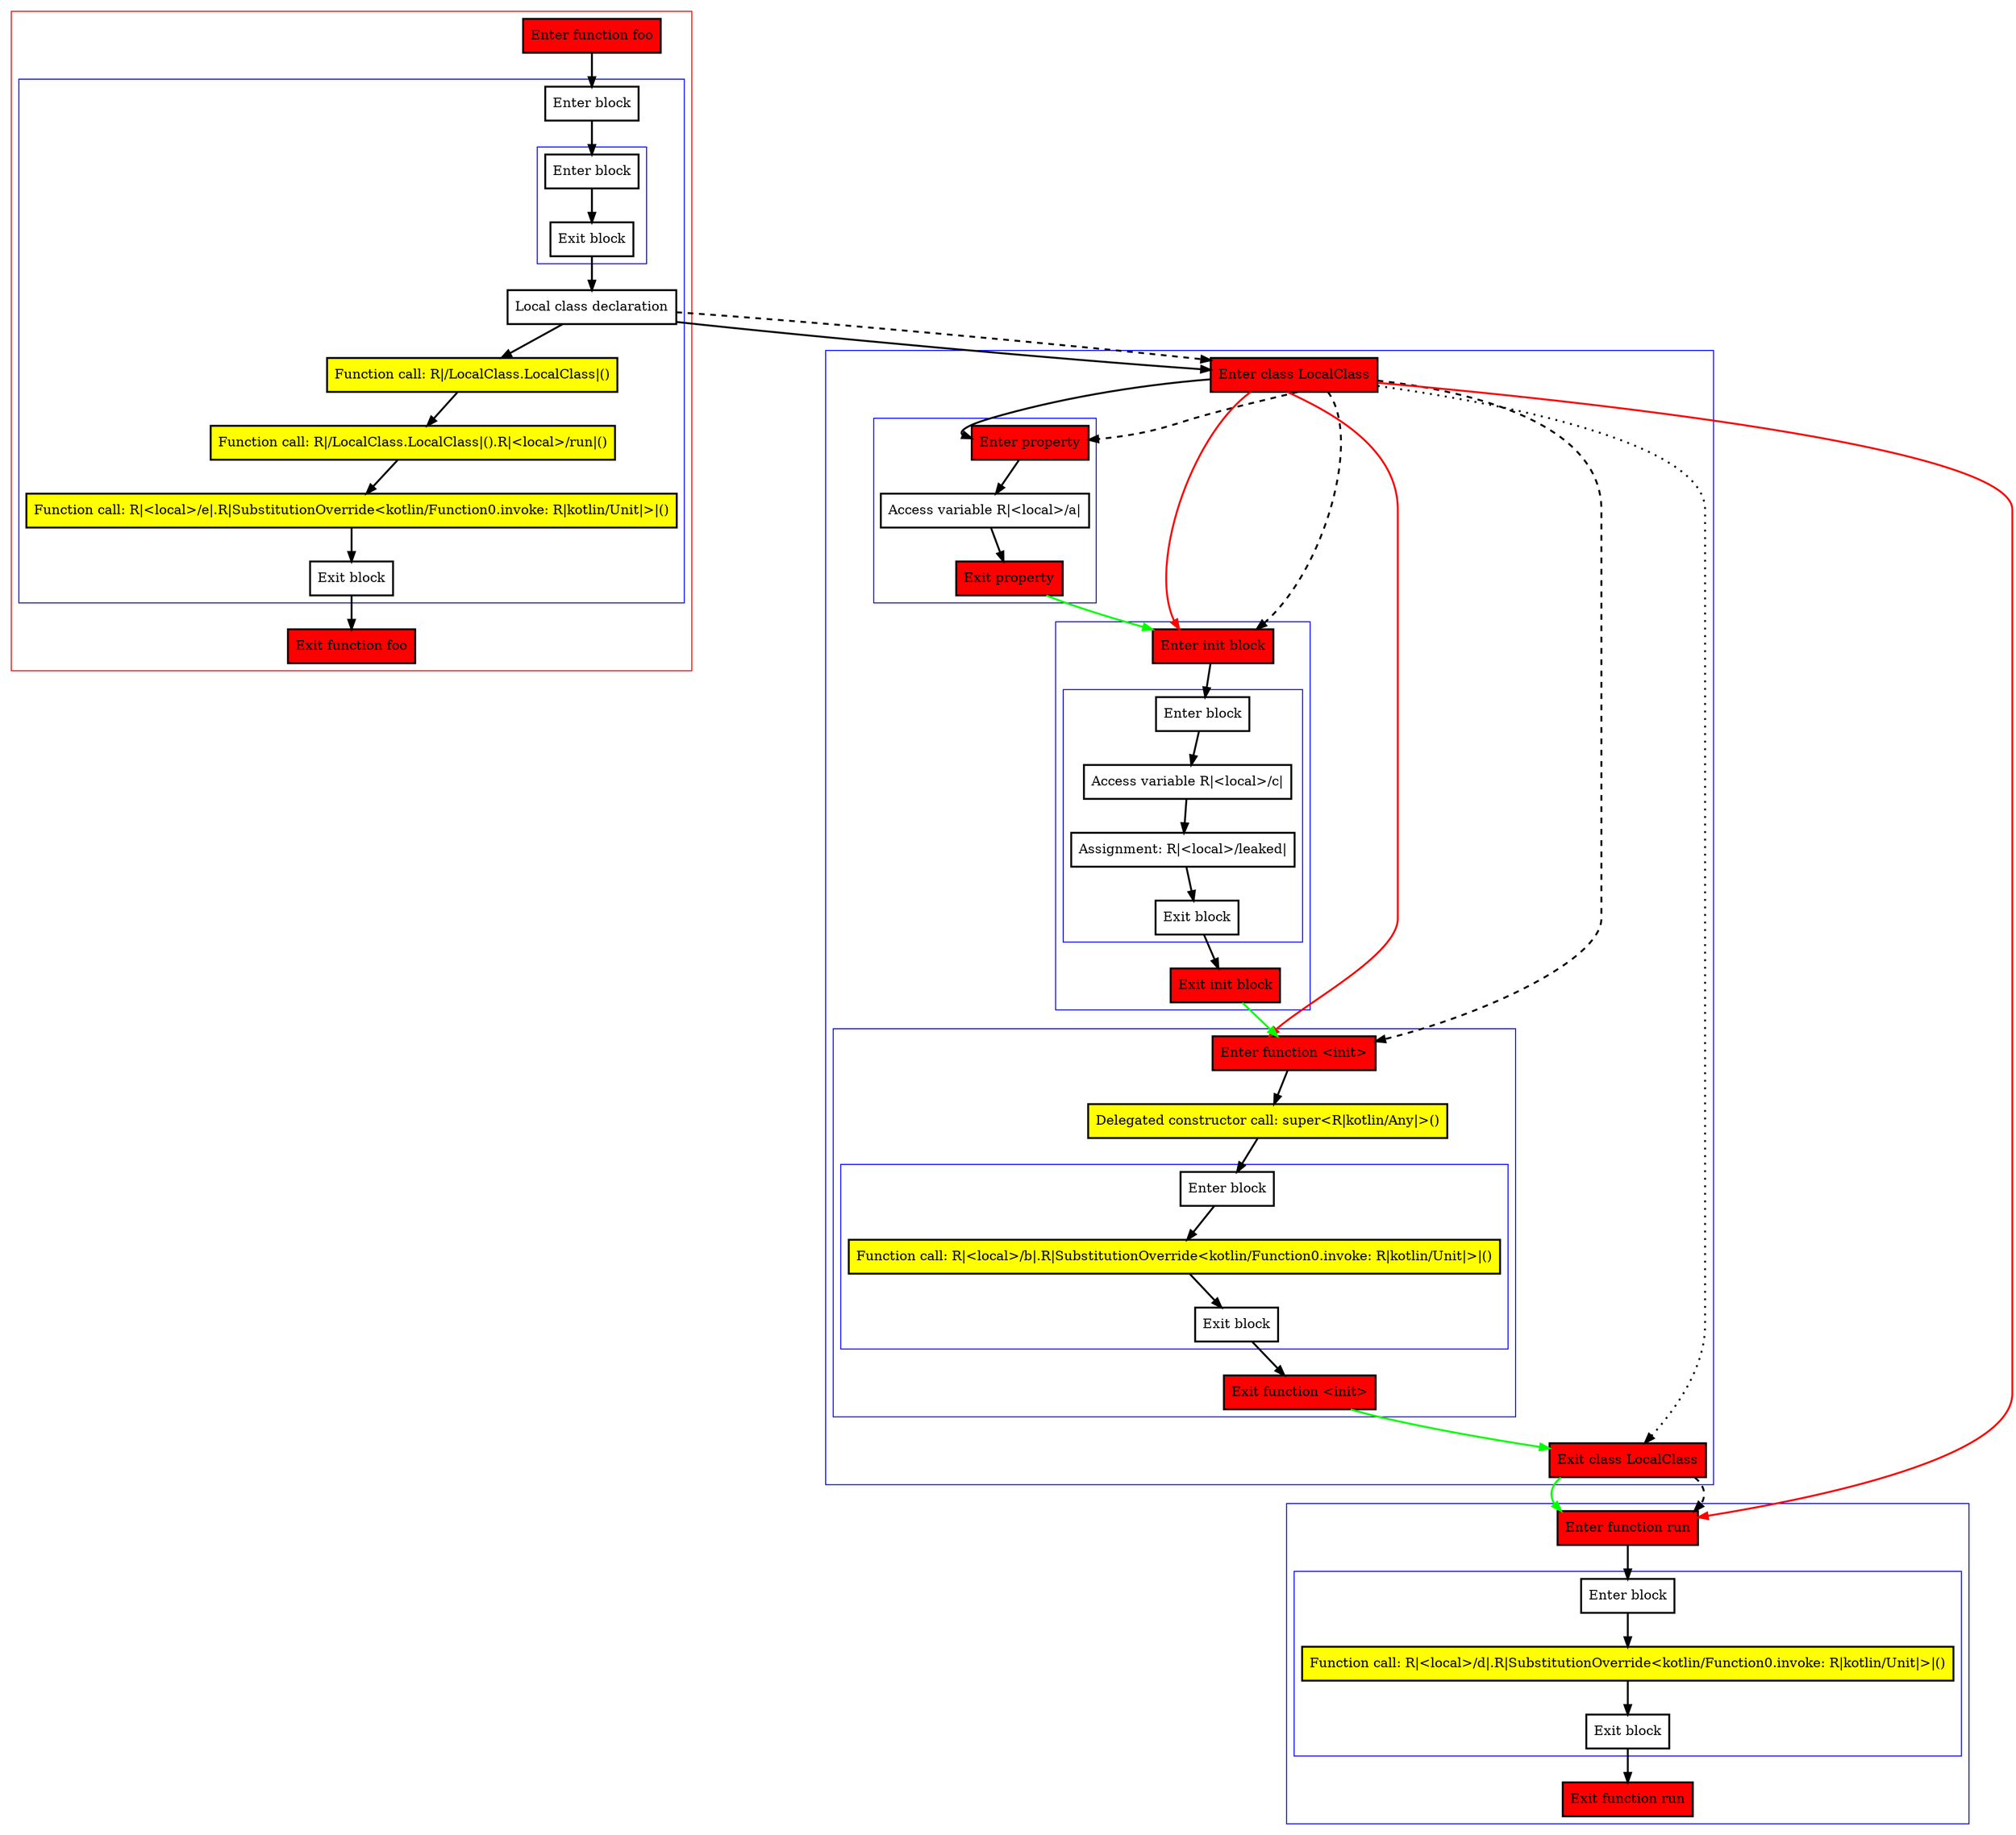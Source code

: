 digraph inLocalClass_kt {
    graph [nodesep=3]
    node [shape=box penwidth=2]
    edge [penwidth=2]

    subgraph cluster_0 {
        color=red
        0 [label="Enter function foo" style="filled" fillcolor=red];
        subgraph cluster_1 {
            color=blue
            1 [label="Enter block"];
            subgraph cluster_2 {
                color=blue
                2 [label="Enter block"];
                3 [label="Exit block"];
            }
            4 [label="Local class declaration"];
            5 [label="Function call: R|/LocalClass.LocalClass|()" style="filled" fillcolor=yellow];
            6 [label="Function call: R|/LocalClass.LocalClass|().R|<local>/run|()" style="filled" fillcolor=yellow];
            7 [label="Function call: R|<local>/e|.R|SubstitutionOverride<kotlin/Function0.invoke: R|kotlin/Unit|>|()" style="filled" fillcolor=yellow];
            8 [label="Exit block"];
        }
        9 [label="Exit function foo" style="filled" fillcolor=red];
    }
    subgraph cluster_3 {
        color=blue
        10 [label="Enter class LocalClass" style="filled" fillcolor=red];
        subgraph cluster_4 {
            color=blue
            11 [label="Enter property" style="filled" fillcolor=red];
            12 [label="Access variable R|<local>/a|"];
            13 [label="Exit property" style="filled" fillcolor=red];
        }
        subgraph cluster_5 {
            color=blue
            14 [label="Enter init block" style="filled" fillcolor=red];
            subgraph cluster_6 {
                color=blue
                15 [label="Enter block"];
                16 [label="Access variable R|<local>/c|"];
                17 [label="Assignment: R|<local>/leaked|"];
                18 [label="Exit block"];
            }
            19 [label="Exit init block" style="filled" fillcolor=red];
        }
        subgraph cluster_7 {
            color=blue
            20 [label="Enter function <init>" style="filled" fillcolor=red];
            21 [label="Delegated constructor call: super<R|kotlin/Any|>()" style="filled" fillcolor=yellow];
            subgraph cluster_8 {
                color=blue
                22 [label="Enter block"];
                23 [label="Function call: R|<local>/b|.R|SubstitutionOverride<kotlin/Function0.invoke: R|kotlin/Unit|>|()" style="filled" fillcolor=yellow];
                24 [label="Exit block"];
            }
            25 [label="Exit function <init>" style="filled" fillcolor=red];
        }
        26 [label="Exit class LocalClass" style="filled" fillcolor=red];
    }
    subgraph cluster_9 {
        color=blue
        27 [label="Enter function run" style="filled" fillcolor=red];
        subgraph cluster_10 {
            color=blue
            28 [label="Enter block"];
            29 [label="Function call: R|<local>/d|.R|SubstitutionOverride<kotlin/Function0.invoke: R|kotlin/Unit|>|()" style="filled" fillcolor=yellow];
            30 [label="Exit block"];
        }
        31 [label="Exit function run" style="filled" fillcolor=red];
    }
    0 -> {1};
    1 -> {2};
    2 -> {3};
    3 -> {4};
    4 -> {5 10};
    4 -> {10} [style=dashed];
    5 -> {6};
    6 -> {7};
    7 -> {8};
    8 -> {9};
    10 -> {11};
    10 -> {14 20 27} [color=red];
    10 -> {26} [style=dotted];
    10 -> {11 14 20} [style=dashed];
    11 -> {12};
    12 -> {13};
    13 -> {14} [color=green];
    14 -> {15};
    15 -> {16};
    16 -> {17};
    17 -> {18};
    18 -> {19};
    19 -> {20} [color=green];
    20 -> {21};
    21 -> {22};
    22 -> {23};
    23 -> {24};
    24 -> {25};
    25 -> {26} [color=green];
    26 -> {27} [color=green];
    26 -> {27} [style=dashed];
    27 -> {28};
    28 -> {29};
    29 -> {30};
    30 -> {31};

}
